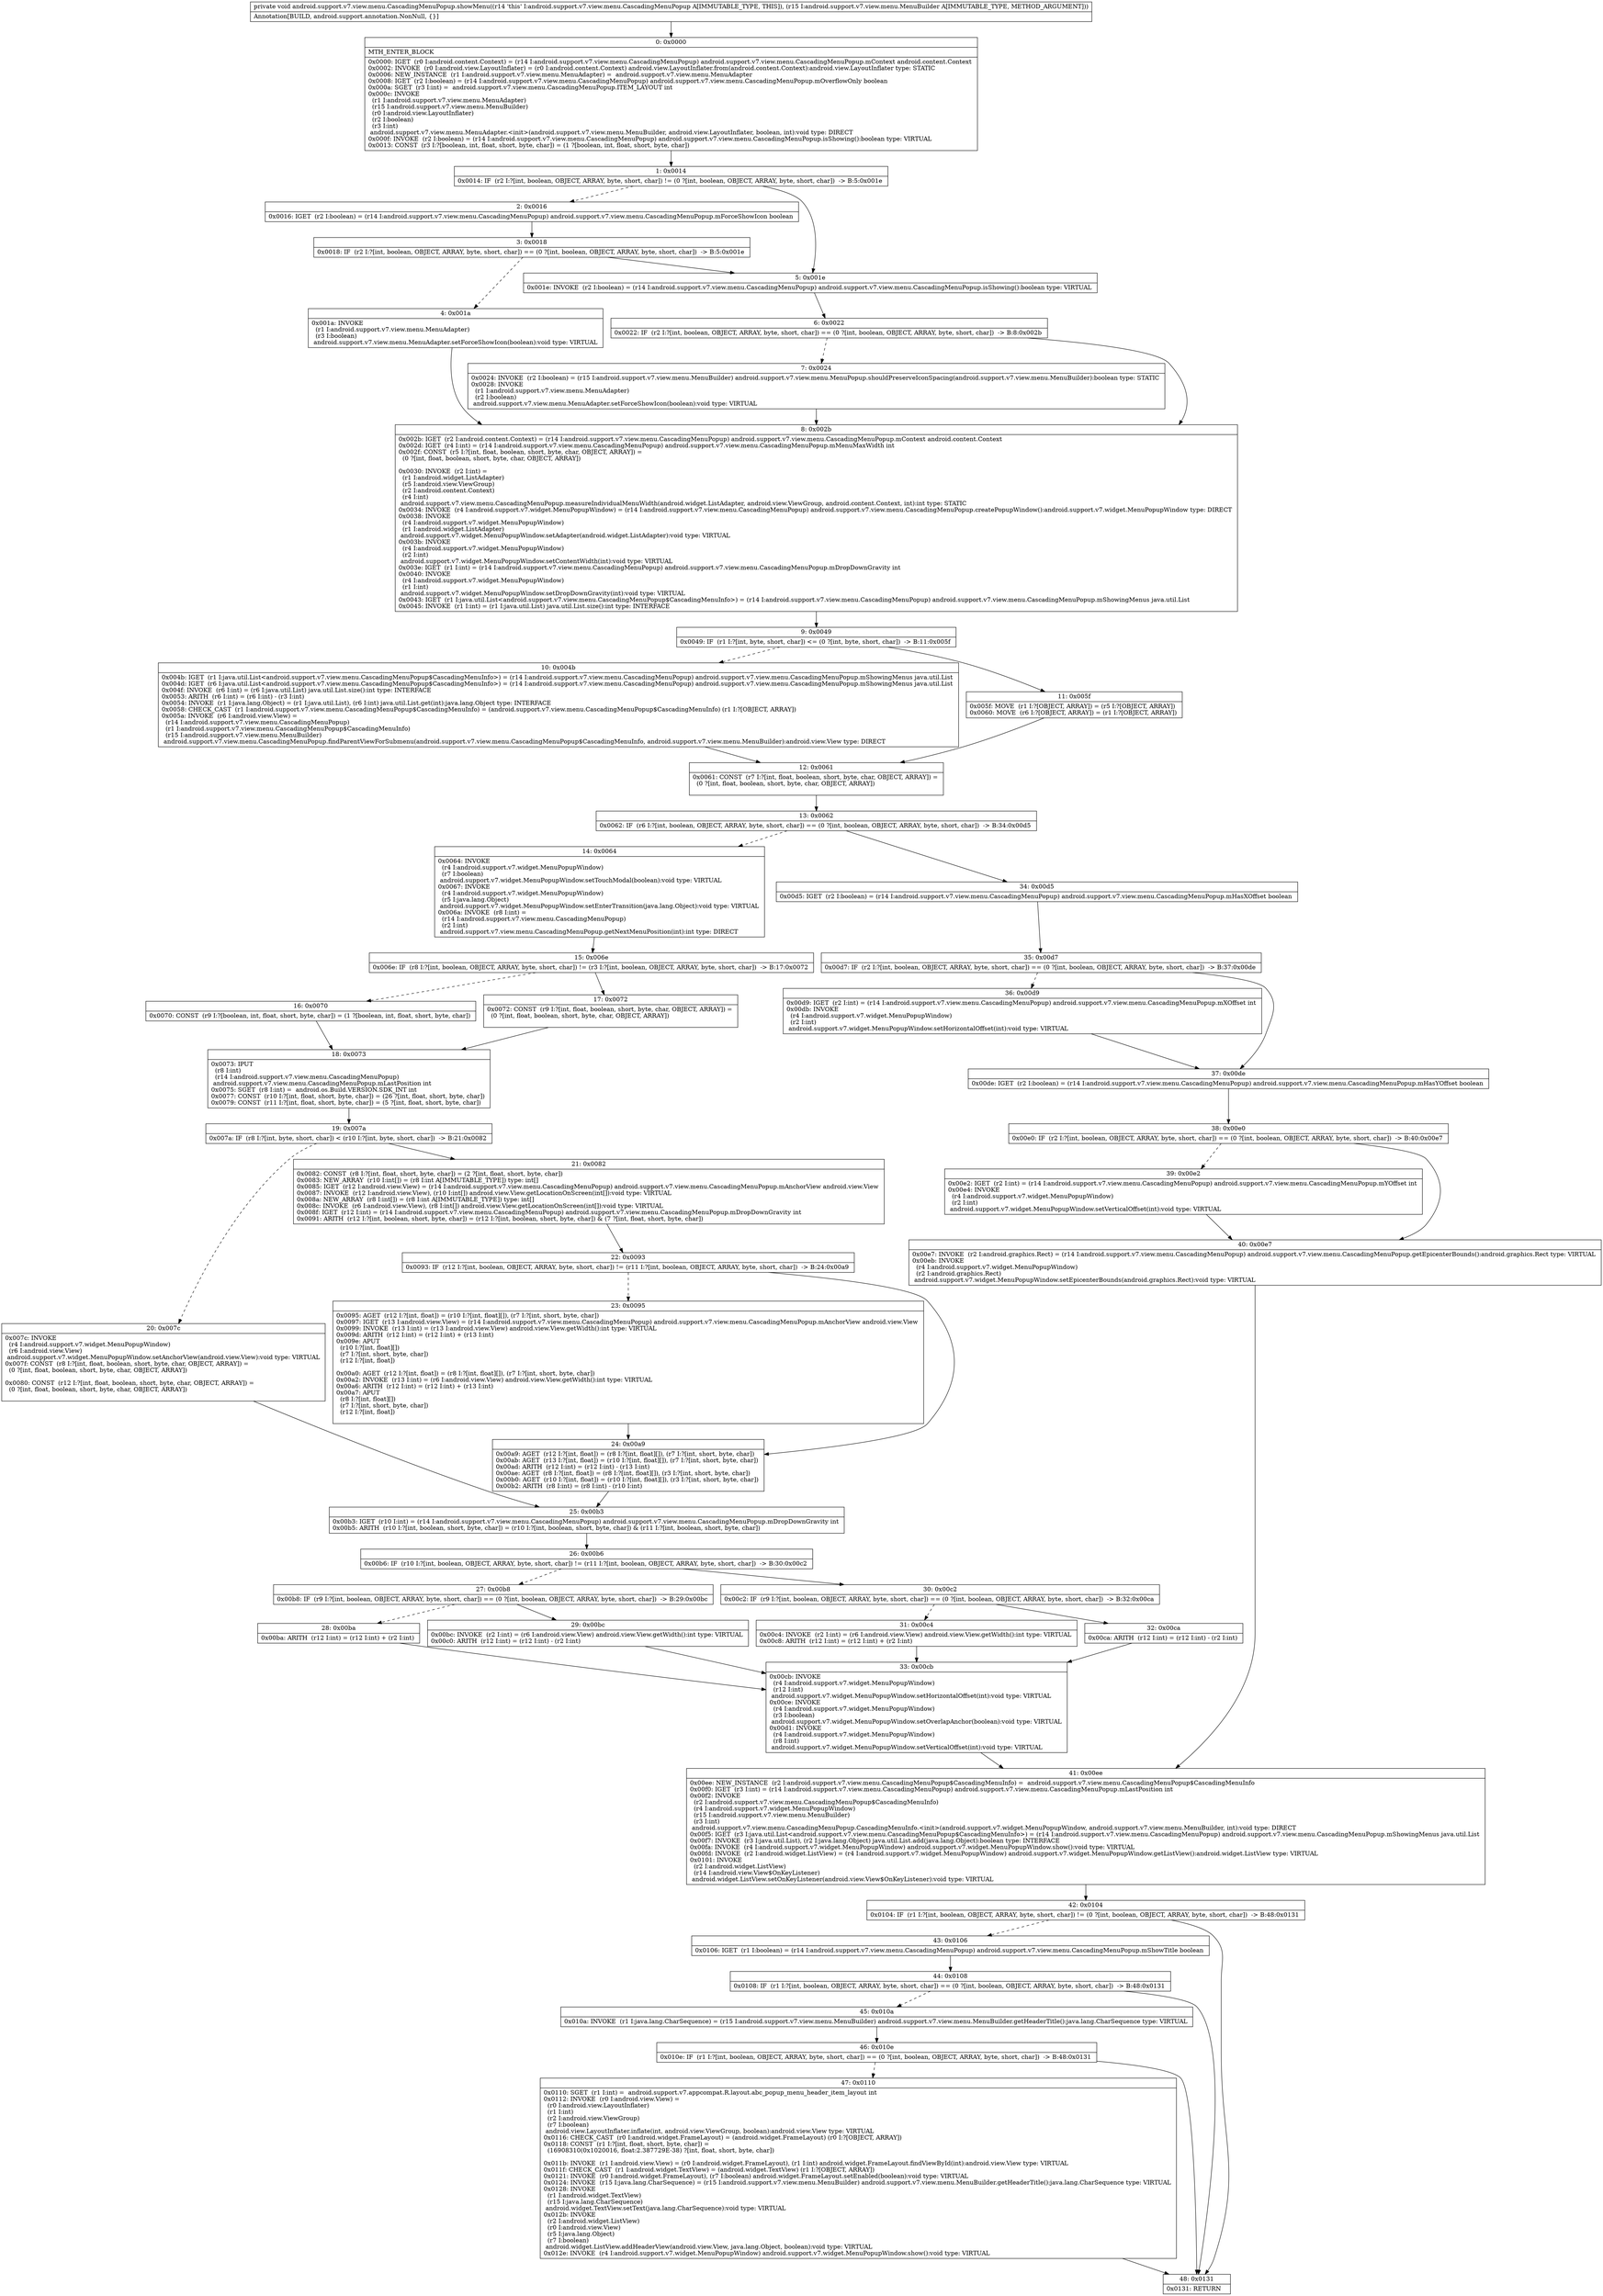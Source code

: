 digraph "CFG forandroid.support.v7.view.menu.CascadingMenuPopup.showMenu(Landroid\/support\/v7\/view\/menu\/MenuBuilder;)V" {
Node_0 [shape=record,label="{0\:\ 0x0000|MTH_ENTER_BLOCK\l|0x0000: IGET  (r0 I:android.content.Context) = (r14 I:android.support.v7.view.menu.CascadingMenuPopup) android.support.v7.view.menu.CascadingMenuPopup.mContext android.content.Context \l0x0002: INVOKE  (r0 I:android.view.LayoutInflater) = (r0 I:android.content.Context) android.view.LayoutInflater.from(android.content.Context):android.view.LayoutInflater type: STATIC \l0x0006: NEW_INSTANCE  (r1 I:android.support.v7.view.menu.MenuAdapter) =  android.support.v7.view.menu.MenuAdapter \l0x0008: IGET  (r2 I:boolean) = (r14 I:android.support.v7.view.menu.CascadingMenuPopup) android.support.v7.view.menu.CascadingMenuPopup.mOverflowOnly boolean \l0x000a: SGET  (r3 I:int) =  android.support.v7.view.menu.CascadingMenuPopup.ITEM_LAYOUT int \l0x000c: INVOKE  \l  (r1 I:android.support.v7.view.menu.MenuAdapter)\l  (r15 I:android.support.v7.view.menu.MenuBuilder)\l  (r0 I:android.view.LayoutInflater)\l  (r2 I:boolean)\l  (r3 I:int)\l android.support.v7.view.menu.MenuAdapter.\<init\>(android.support.v7.view.menu.MenuBuilder, android.view.LayoutInflater, boolean, int):void type: DIRECT \l0x000f: INVOKE  (r2 I:boolean) = (r14 I:android.support.v7.view.menu.CascadingMenuPopup) android.support.v7.view.menu.CascadingMenuPopup.isShowing():boolean type: VIRTUAL \l0x0013: CONST  (r3 I:?[boolean, int, float, short, byte, char]) = (1 ?[boolean, int, float, short, byte, char]) \l}"];
Node_1 [shape=record,label="{1\:\ 0x0014|0x0014: IF  (r2 I:?[int, boolean, OBJECT, ARRAY, byte, short, char]) != (0 ?[int, boolean, OBJECT, ARRAY, byte, short, char])  \-\> B:5:0x001e \l}"];
Node_2 [shape=record,label="{2\:\ 0x0016|0x0016: IGET  (r2 I:boolean) = (r14 I:android.support.v7.view.menu.CascadingMenuPopup) android.support.v7.view.menu.CascadingMenuPopup.mForceShowIcon boolean \l}"];
Node_3 [shape=record,label="{3\:\ 0x0018|0x0018: IF  (r2 I:?[int, boolean, OBJECT, ARRAY, byte, short, char]) == (0 ?[int, boolean, OBJECT, ARRAY, byte, short, char])  \-\> B:5:0x001e \l}"];
Node_4 [shape=record,label="{4\:\ 0x001a|0x001a: INVOKE  \l  (r1 I:android.support.v7.view.menu.MenuAdapter)\l  (r3 I:boolean)\l android.support.v7.view.menu.MenuAdapter.setForceShowIcon(boolean):void type: VIRTUAL \l}"];
Node_5 [shape=record,label="{5\:\ 0x001e|0x001e: INVOKE  (r2 I:boolean) = (r14 I:android.support.v7.view.menu.CascadingMenuPopup) android.support.v7.view.menu.CascadingMenuPopup.isShowing():boolean type: VIRTUAL \l}"];
Node_6 [shape=record,label="{6\:\ 0x0022|0x0022: IF  (r2 I:?[int, boolean, OBJECT, ARRAY, byte, short, char]) == (0 ?[int, boolean, OBJECT, ARRAY, byte, short, char])  \-\> B:8:0x002b \l}"];
Node_7 [shape=record,label="{7\:\ 0x0024|0x0024: INVOKE  (r2 I:boolean) = (r15 I:android.support.v7.view.menu.MenuBuilder) android.support.v7.view.menu.MenuPopup.shouldPreserveIconSpacing(android.support.v7.view.menu.MenuBuilder):boolean type: STATIC \l0x0028: INVOKE  \l  (r1 I:android.support.v7.view.menu.MenuAdapter)\l  (r2 I:boolean)\l android.support.v7.view.menu.MenuAdapter.setForceShowIcon(boolean):void type: VIRTUAL \l}"];
Node_8 [shape=record,label="{8\:\ 0x002b|0x002b: IGET  (r2 I:android.content.Context) = (r14 I:android.support.v7.view.menu.CascadingMenuPopup) android.support.v7.view.menu.CascadingMenuPopup.mContext android.content.Context \l0x002d: IGET  (r4 I:int) = (r14 I:android.support.v7.view.menu.CascadingMenuPopup) android.support.v7.view.menu.CascadingMenuPopup.mMenuMaxWidth int \l0x002f: CONST  (r5 I:?[int, float, boolean, short, byte, char, OBJECT, ARRAY]) = \l  (0 ?[int, float, boolean, short, byte, char, OBJECT, ARRAY])\l \l0x0030: INVOKE  (r2 I:int) = \l  (r1 I:android.widget.ListAdapter)\l  (r5 I:android.view.ViewGroup)\l  (r2 I:android.content.Context)\l  (r4 I:int)\l android.support.v7.view.menu.CascadingMenuPopup.measureIndividualMenuWidth(android.widget.ListAdapter, android.view.ViewGroup, android.content.Context, int):int type: STATIC \l0x0034: INVOKE  (r4 I:android.support.v7.widget.MenuPopupWindow) = (r14 I:android.support.v7.view.menu.CascadingMenuPopup) android.support.v7.view.menu.CascadingMenuPopup.createPopupWindow():android.support.v7.widget.MenuPopupWindow type: DIRECT \l0x0038: INVOKE  \l  (r4 I:android.support.v7.widget.MenuPopupWindow)\l  (r1 I:android.widget.ListAdapter)\l android.support.v7.widget.MenuPopupWindow.setAdapter(android.widget.ListAdapter):void type: VIRTUAL \l0x003b: INVOKE  \l  (r4 I:android.support.v7.widget.MenuPopupWindow)\l  (r2 I:int)\l android.support.v7.widget.MenuPopupWindow.setContentWidth(int):void type: VIRTUAL \l0x003e: IGET  (r1 I:int) = (r14 I:android.support.v7.view.menu.CascadingMenuPopup) android.support.v7.view.menu.CascadingMenuPopup.mDropDownGravity int \l0x0040: INVOKE  \l  (r4 I:android.support.v7.widget.MenuPopupWindow)\l  (r1 I:int)\l android.support.v7.widget.MenuPopupWindow.setDropDownGravity(int):void type: VIRTUAL \l0x0043: IGET  (r1 I:java.util.List\<android.support.v7.view.menu.CascadingMenuPopup$CascadingMenuInfo\>) = (r14 I:android.support.v7.view.menu.CascadingMenuPopup) android.support.v7.view.menu.CascadingMenuPopup.mShowingMenus java.util.List \l0x0045: INVOKE  (r1 I:int) = (r1 I:java.util.List) java.util.List.size():int type: INTERFACE \l}"];
Node_9 [shape=record,label="{9\:\ 0x0049|0x0049: IF  (r1 I:?[int, byte, short, char]) \<= (0 ?[int, byte, short, char])  \-\> B:11:0x005f \l}"];
Node_10 [shape=record,label="{10\:\ 0x004b|0x004b: IGET  (r1 I:java.util.List\<android.support.v7.view.menu.CascadingMenuPopup$CascadingMenuInfo\>) = (r14 I:android.support.v7.view.menu.CascadingMenuPopup) android.support.v7.view.menu.CascadingMenuPopup.mShowingMenus java.util.List \l0x004d: IGET  (r6 I:java.util.List\<android.support.v7.view.menu.CascadingMenuPopup$CascadingMenuInfo\>) = (r14 I:android.support.v7.view.menu.CascadingMenuPopup) android.support.v7.view.menu.CascadingMenuPopup.mShowingMenus java.util.List \l0x004f: INVOKE  (r6 I:int) = (r6 I:java.util.List) java.util.List.size():int type: INTERFACE \l0x0053: ARITH  (r6 I:int) = (r6 I:int) \- (r3 I:int) \l0x0054: INVOKE  (r1 I:java.lang.Object) = (r1 I:java.util.List), (r6 I:int) java.util.List.get(int):java.lang.Object type: INTERFACE \l0x0058: CHECK_CAST  (r1 I:android.support.v7.view.menu.CascadingMenuPopup$CascadingMenuInfo) = (android.support.v7.view.menu.CascadingMenuPopup$CascadingMenuInfo) (r1 I:?[OBJECT, ARRAY]) \l0x005a: INVOKE  (r6 I:android.view.View) = \l  (r14 I:android.support.v7.view.menu.CascadingMenuPopup)\l  (r1 I:android.support.v7.view.menu.CascadingMenuPopup$CascadingMenuInfo)\l  (r15 I:android.support.v7.view.menu.MenuBuilder)\l android.support.v7.view.menu.CascadingMenuPopup.findParentViewForSubmenu(android.support.v7.view.menu.CascadingMenuPopup$CascadingMenuInfo, android.support.v7.view.menu.MenuBuilder):android.view.View type: DIRECT \l}"];
Node_11 [shape=record,label="{11\:\ 0x005f|0x005f: MOVE  (r1 I:?[OBJECT, ARRAY]) = (r5 I:?[OBJECT, ARRAY]) \l0x0060: MOVE  (r6 I:?[OBJECT, ARRAY]) = (r1 I:?[OBJECT, ARRAY]) \l}"];
Node_12 [shape=record,label="{12\:\ 0x0061|0x0061: CONST  (r7 I:?[int, float, boolean, short, byte, char, OBJECT, ARRAY]) = \l  (0 ?[int, float, boolean, short, byte, char, OBJECT, ARRAY])\l \l}"];
Node_13 [shape=record,label="{13\:\ 0x0062|0x0062: IF  (r6 I:?[int, boolean, OBJECT, ARRAY, byte, short, char]) == (0 ?[int, boolean, OBJECT, ARRAY, byte, short, char])  \-\> B:34:0x00d5 \l}"];
Node_14 [shape=record,label="{14\:\ 0x0064|0x0064: INVOKE  \l  (r4 I:android.support.v7.widget.MenuPopupWindow)\l  (r7 I:boolean)\l android.support.v7.widget.MenuPopupWindow.setTouchModal(boolean):void type: VIRTUAL \l0x0067: INVOKE  \l  (r4 I:android.support.v7.widget.MenuPopupWindow)\l  (r5 I:java.lang.Object)\l android.support.v7.widget.MenuPopupWindow.setEnterTransition(java.lang.Object):void type: VIRTUAL \l0x006a: INVOKE  (r8 I:int) = \l  (r14 I:android.support.v7.view.menu.CascadingMenuPopup)\l  (r2 I:int)\l android.support.v7.view.menu.CascadingMenuPopup.getNextMenuPosition(int):int type: DIRECT \l}"];
Node_15 [shape=record,label="{15\:\ 0x006e|0x006e: IF  (r8 I:?[int, boolean, OBJECT, ARRAY, byte, short, char]) != (r3 I:?[int, boolean, OBJECT, ARRAY, byte, short, char])  \-\> B:17:0x0072 \l}"];
Node_16 [shape=record,label="{16\:\ 0x0070|0x0070: CONST  (r9 I:?[boolean, int, float, short, byte, char]) = (1 ?[boolean, int, float, short, byte, char]) \l}"];
Node_17 [shape=record,label="{17\:\ 0x0072|0x0072: CONST  (r9 I:?[int, float, boolean, short, byte, char, OBJECT, ARRAY]) = \l  (0 ?[int, float, boolean, short, byte, char, OBJECT, ARRAY])\l \l}"];
Node_18 [shape=record,label="{18\:\ 0x0073|0x0073: IPUT  \l  (r8 I:int)\l  (r14 I:android.support.v7.view.menu.CascadingMenuPopup)\l android.support.v7.view.menu.CascadingMenuPopup.mLastPosition int \l0x0075: SGET  (r8 I:int) =  android.os.Build.VERSION.SDK_INT int \l0x0077: CONST  (r10 I:?[int, float, short, byte, char]) = (26 ?[int, float, short, byte, char]) \l0x0079: CONST  (r11 I:?[int, float, short, byte, char]) = (5 ?[int, float, short, byte, char]) \l}"];
Node_19 [shape=record,label="{19\:\ 0x007a|0x007a: IF  (r8 I:?[int, byte, short, char]) \< (r10 I:?[int, byte, short, char])  \-\> B:21:0x0082 \l}"];
Node_20 [shape=record,label="{20\:\ 0x007c|0x007c: INVOKE  \l  (r4 I:android.support.v7.widget.MenuPopupWindow)\l  (r6 I:android.view.View)\l android.support.v7.widget.MenuPopupWindow.setAnchorView(android.view.View):void type: VIRTUAL \l0x007f: CONST  (r8 I:?[int, float, boolean, short, byte, char, OBJECT, ARRAY]) = \l  (0 ?[int, float, boolean, short, byte, char, OBJECT, ARRAY])\l \l0x0080: CONST  (r12 I:?[int, float, boolean, short, byte, char, OBJECT, ARRAY]) = \l  (0 ?[int, float, boolean, short, byte, char, OBJECT, ARRAY])\l \l}"];
Node_21 [shape=record,label="{21\:\ 0x0082|0x0082: CONST  (r8 I:?[int, float, short, byte, char]) = (2 ?[int, float, short, byte, char]) \l0x0083: NEW_ARRAY  (r10 I:int[]) = (r8 I:int A[IMMUTABLE_TYPE]) type: int[] \l0x0085: IGET  (r12 I:android.view.View) = (r14 I:android.support.v7.view.menu.CascadingMenuPopup) android.support.v7.view.menu.CascadingMenuPopup.mAnchorView android.view.View \l0x0087: INVOKE  (r12 I:android.view.View), (r10 I:int[]) android.view.View.getLocationOnScreen(int[]):void type: VIRTUAL \l0x008a: NEW_ARRAY  (r8 I:int[]) = (r8 I:int A[IMMUTABLE_TYPE]) type: int[] \l0x008c: INVOKE  (r6 I:android.view.View), (r8 I:int[]) android.view.View.getLocationOnScreen(int[]):void type: VIRTUAL \l0x008f: IGET  (r12 I:int) = (r14 I:android.support.v7.view.menu.CascadingMenuPopup) android.support.v7.view.menu.CascadingMenuPopup.mDropDownGravity int \l0x0091: ARITH  (r12 I:?[int, boolean, short, byte, char]) = (r12 I:?[int, boolean, short, byte, char]) & (7 ?[int, float, short, byte, char]) \l}"];
Node_22 [shape=record,label="{22\:\ 0x0093|0x0093: IF  (r12 I:?[int, boolean, OBJECT, ARRAY, byte, short, char]) != (r11 I:?[int, boolean, OBJECT, ARRAY, byte, short, char])  \-\> B:24:0x00a9 \l}"];
Node_23 [shape=record,label="{23\:\ 0x0095|0x0095: AGET  (r12 I:?[int, float]) = (r10 I:?[int, float][]), (r7 I:?[int, short, byte, char]) \l0x0097: IGET  (r13 I:android.view.View) = (r14 I:android.support.v7.view.menu.CascadingMenuPopup) android.support.v7.view.menu.CascadingMenuPopup.mAnchorView android.view.View \l0x0099: INVOKE  (r13 I:int) = (r13 I:android.view.View) android.view.View.getWidth():int type: VIRTUAL \l0x009d: ARITH  (r12 I:int) = (r12 I:int) + (r13 I:int) \l0x009e: APUT  \l  (r10 I:?[int, float][])\l  (r7 I:?[int, short, byte, char])\l  (r12 I:?[int, float])\l \l0x00a0: AGET  (r12 I:?[int, float]) = (r8 I:?[int, float][]), (r7 I:?[int, short, byte, char]) \l0x00a2: INVOKE  (r13 I:int) = (r6 I:android.view.View) android.view.View.getWidth():int type: VIRTUAL \l0x00a6: ARITH  (r12 I:int) = (r12 I:int) + (r13 I:int) \l0x00a7: APUT  \l  (r8 I:?[int, float][])\l  (r7 I:?[int, short, byte, char])\l  (r12 I:?[int, float])\l \l}"];
Node_24 [shape=record,label="{24\:\ 0x00a9|0x00a9: AGET  (r12 I:?[int, float]) = (r8 I:?[int, float][]), (r7 I:?[int, short, byte, char]) \l0x00ab: AGET  (r13 I:?[int, float]) = (r10 I:?[int, float][]), (r7 I:?[int, short, byte, char]) \l0x00ad: ARITH  (r12 I:int) = (r12 I:int) \- (r13 I:int) \l0x00ae: AGET  (r8 I:?[int, float]) = (r8 I:?[int, float][]), (r3 I:?[int, short, byte, char]) \l0x00b0: AGET  (r10 I:?[int, float]) = (r10 I:?[int, float][]), (r3 I:?[int, short, byte, char]) \l0x00b2: ARITH  (r8 I:int) = (r8 I:int) \- (r10 I:int) \l}"];
Node_25 [shape=record,label="{25\:\ 0x00b3|0x00b3: IGET  (r10 I:int) = (r14 I:android.support.v7.view.menu.CascadingMenuPopup) android.support.v7.view.menu.CascadingMenuPopup.mDropDownGravity int \l0x00b5: ARITH  (r10 I:?[int, boolean, short, byte, char]) = (r10 I:?[int, boolean, short, byte, char]) & (r11 I:?[int, boolean, short, byte, char]) \l}"];
Node_26 [shape=record,label="{26\:\ 0x00b6|0x00b6: IF  (r10 I:?[int, boolean, OBJECT, ARRAY, byte, short, char]) != (r11 I:?[int, boolean, OBJECT, ARRAY, byte, short, char])  \-\> B:30:0x00c2 \l}"];
Node_27 [shape=record,label="{27\:\ 0x00b8|0x00b8: IF  (r9 I:?[int, boolean, OBJECT, ARRAY, byte, short, char]) == (0 ?[int, boolean, OBJECT, ARRAY, byte, short, char])  \-\> B:29:0x00bc \l}"];
Node_28 [shape=record,label="{28\:\ 0x00ba|0x00ba: ARITH  (r12 I:int) = (r12 I:int) + (r2 I:int) \l}"];
Node_29 [shape=record,label="{29\:\ 0x00bc|0x00bc: INVOKE  (r2 I:int) = (r6 I:android.view.View) android.view.View.getWidth():int type: VIRTUAL \l0x00c0: ARITH  (r12 I:int) = (r12 I:int) \- (r2 I:int) \l}"];
Node_30 [shape=record,label="{30\:\ 0x00c2|0x00c2: IF  (r9 I:?[int, boolean, OBJECT, ARRAY, byte, short, char]) == (0 ?[int, boolean, OBJECT, ARRAY, byte, short, char])  \-\> B:32:0x00ca \l}"];
Node_31 [shape=record,label="{31\:\ 0x00c4|0x00c4: INVOKE  (r2 I:int) = (r6 I:android.view.View) android.view.View.getWidth():int type: VIRTUAL \l0x00c8: ARITH  (r12 I:int) = (r12 I:int) + (r2 I:int) \l}"];
Node_32 [shape=record,label="{32\:\ 0x00ca|0x00ca: ARITH  (r12 I:int) = (r12 I:int) \- (r2 I:int) \l}"];
Node_33 [shape=record,label="{33\:\ 0x00cb|0x00cb: INVOKE  \l  (r4 I:android.support.v7.widget.MenuPopupWindow)\l  (r12 I:int)\l android.support.v7.widget.MenuPopupWindow.setHorizontalOffset(int):void type: VIRTUAL \l0x00ce: INVOKE  \l  (r4 I:android.support.v7.widget.MenuPopupWindow)\l  (r3 I:boolean)\l android.support.v7.widget.MenuPopupWindow.setOverlapAnchor(boolean):void type: VIRTUAL \l0x00d1: INVOKE  \l  (r4 I:android.support.v7.widget.MenuPopupWindow)\l  (r8 I:int)\l android.support.v7.widget.MenuPopupWindow.setVerticalOffset(int):void type: VIRTUAL \l}"];
Node_34 [shape=record,label="{34\:\ 0x00d5|0x00d5: IGET  (r2 I:boolean) = (r14 I:android.support.v7.view.menu.CascadingMenuPopup) android.support.v7.view.menu.CascadingMenuPopup.mHasXOffset boolean \l}"];
Node_35 [shape=record,label="{35\:\ 0x00d7|0x00d7: IF  (r2 I:?[int, boolean, OBJECT, ARRAY, byte, short, char]) == (0 ?[int, boolean, OBJECT, ARRAY, byte, short, char])  \-\> B:37:0x00de \l}"];
Node_36 [shape=record,label="{36\:\ 0x00d9|0x00d9: IGET  (r2 I:int) = (r14 I:android.support.v7.view.menu.CascadingMenuPopup) android.support.v7.view.menu.CascadingMenuPopup.mXOffset int \l0x00db: INVOKE  \l  (r4 I:android.support.v7.widget.MenuPopupWindow)\l  (r2 I:int)\l android.support.v7.widget.MenuPopupWindow.setHorizontalOffset(int):void type: VIRTUAL \l}"];
Node_37 [shape=record,label="{37\:\ 0x00de|0x00de: IGET  (r2 I:boolean) = (r14 I:android.support.v7.view.menu.CascadingMenuPopup) android.support.v7.view.menu.CascadingMenuPopup.mHasYOffset boolean \l}"];
Node_38 [shape=record,label="{38\:\ 0x00e0|0x00e0: IF  (r2 I:?[int, boolean, OBJECT, ARRAY, byte, short, char]) == (0 ?[int, boolean, OBJECT, ARRAY, byte, short, char])  \-\> B:40:0x00e7 \l}"];
Node_39 [shape=record,label="{39\:\ 0x00e2|0x00e2: IGET  (r2 I:int) = (r14 I:android.support.v7.view.menu.CascadingMenuPopup) android.support.v7.view.menu.CascadingMenuPopup.mYOffset int \l0x00e4: INVOKE  \l  (r4 I:android.support.v7.widget.MenuPopupWindow)\l  (r2 I:int)\l android.support.v7.widget.MenuPopupWindow.setVerticalOffset(int):void type: VIRTUAL \l}"];
Node_40 [shape=record,label="{40\:\ 0x00e7|0x00e7: INVOKE  (r2 I:android.graphics.Rect) = (r14 I:android.support.v7.view.menu.CascadingMenuPopup) android.support.v7.view.menu.CascadingMenuPopup.getEpicenterBounds():android.graphics.Rect type: VIRTUAL \l0x00eb: INVOKE  \l  (r4 I:android.support.v7.widget.MenuPopupWindow)\l  (r2 I:android.graphics.Rect)\l android.support.v7.widget.MenuPopupWindow.setEpicenterBounds(android.graphics.Rect):void type: VIRTUAL \l}"];
Node_41 [shape=record,label="{41\:\ 0x00ee|0x00ee: NEW_INSTANCE  (r2 I:android.support.v7.view.menu.CascadingMenuPopup$CascadingMenuInfo) =  android.support.v7.view.menu.CascadingMenuPopup$CascadingMenuInfo \l0x00f0: IGET  (r3 I:int) = (r14 I:android.support.v7.view.menu.CascadingMenuPopup) android.support.v7.view.menu.CascadingMenuPopup.mLastPosition int \l0x00f2: INVOKE  \l  (r2 I:android.support.v7.view.menu.CascadingMenuPopup$CascadingMenuInfo)\l  (r4 I:android.support.v7.widget.MenuPopupWindow)\l  (r15 I:android.support.v7.view.menu.MenuBuilder)\l  (r3 I:int)\l android.support.v7.view.menu.CascadingMenuPopup.CascadingMenuInfo.\<init\>(android.support.v7.widget.MenuPopupWindow, android.support.v7.view.menu.MenuBuilder, int):void type: DIRECT \l0x00f5: IGET  (r3 I:java.util.List\<android.support.v7.view.menu.CascadingMenuPopup$CascadingMenuInfo\>) = (r14 I:android.support.v7.view.menu.CascadingMenuPopup) android.support.v7.view.menu.CascadingMenuPopup.mShowingMenus java.util.List \l0x00f7: INVOKE  (r3 I:java.util.List), (r2 I:java.lang.Object) java.util.List.add(java.lang.Object):boolean type: INTERFACE \l0x00fa: INVOKE  (r4 I:android.support.v7.widget.MenuPopupWindow) android.support.v7.widget.MenuPopupWindow.show():void type: VIRTUAL \l0x00fd: INVOKE  (r2 I:android.widget.ListView) = (r4 I:android.support.v7.widget.MenuPopupWindow) android.support.v7.widget.MenuPopupWindow.getListView():android.widget.ListView type: VIRTUAL \l0x0101: INVOKE  \l  (r2 I:android.widget.ListView)\l  (r14 I:android.view.View$OnKeyListener)\l android.widget.ListView.setOnKeyListener(android.view.View$OnKeyListener):void type: VIRTUAL \l}"];
Node_42 [shape=record,label="{42\:\ 0x0104|0x0104: IF  (r1 I:?[int, boolean, OBJECT, ARRAY, byte, short, char]) != (0 ?[int, boolean, OBJECT, ARRAY, byte, short, char])  \-\> B:48:0x0131 \l}"];
Node_43 [shape=record,label="{43\:\ 0x0106|0x0106: IGET  (r1 I:boolean) = (r14 I:android.support.v7.view.menu.CascadingMenuPopup) android.support.v7.view.menu.CascadingMenuPopup.mShowTitle boolean \l}"];
Node_44 [shape=record,label="{44\:\ 0x0108|0x0108: IF  (r1 I:?[int, boolean, OBJECT, ARRAY, byte, short, char]) == (0 ?[int, boolean, OBJECT, ARRAY, byte, short, char])  \-\> B:48:0x0131 \l}"];
Node_45 [shape=record,label="{45\:\ 0x010a|0x010a: INVOKE  (r1 I:java.lang.CharSequence) = (r15 I:android.support.v7.view.menu.MenuBuilder) android.support.v7.view.menu.MenuBuilder.getHeaderTitle():java.lang.CharSequence type: VIRTUAL \l}"];
Node_46 [shape=record,label="{46\:\ 0x010e|0x010e: IF  (r1 I:?[int, boolean, OBJECT, ARRAY, byte, short, char]) == (0 ?[int, boolean, OBJECT, ARRAY, byte, short, char])  \-\> B:48:0x0131 \l}"];
Node_47 [shape=record,label="{47\:\ 0x0110|0x0110: SGET  (r1 I:int) =  android.support.v7.appcompat.R.layout.abc_popup_menu_header_item_layout int \l0x0112: INVOKE  (r0 I:android.view.View) = \l  (r0 I:android.view.LayoutInflater)\l  (r1 I:int)\l  (r2 I:android.view.ViewGroup)\l  (r7 I:boolean)\l android.view.LayoutInflater.inflate(int, android.view.ViewGroup, boolean):android.view.View type: VIRTUAL \l0x0116: CHECK_CAST  (r0 I:android.widget.FrameLayout) = (android.widget.FrameLayout) (r0 I:?[OBJECT, ARRAY]) \l0x0118: CONST  (r1 I:?[int, float, short, byte, char]) = \l  (16908310(0x1020016, float:2.387729E\-38) ?[int, float, short, byte, char])\l \l0x011b: INVOKE  (r1 I:android.view.View) = (r0 I:android.widget.FrameLayout), (r1 I:int) android.widget.FrameLayout.findViewById(int):android.view.View type: VIRTUAL \l0x011f: CHECK_CAST  (r1 I:android.widget.TextView) = (android.widget.TextView) (r1 I:?[OBJECT, ARRAY]) \l0x0121: INVOKE  (r0 I:android.widget.FrameLayout), (r7 I:boolean) android.widget.FrameLayout.setEnabled(boolean):void type: VIRTUAL \l0x0124: INVOKE  (r15 I:java.lang.CharSequence) = (r15 I:android.support.v7.view.menu.MenuBuilder) android.support.v7.view.menu.MenuBuilder.getHeaderTitle():java.lang.CharSequence type: VIRTUAL \l0x0128: INVOKE  \l  (r1 I:android.widget.TextView)\l  (r15 I:java.lang.CharSequence)\l android.widget.TextView.setText(java.lang.CharSequence):void type: VIRTUAL \l0x012b: INVOKE  \l  (r2 I:android.widget.ListView)\l  (r0 I:android.view.View)\l  (r5 I:java.lang.Object)\l  (r7 I:boolean)\l android.widget.ListView.addHeaderView(android.view.View, java.lang.Object, boolean):void type: VIRTUAL \l0x012e: INVOKE  (r4 I:android.support.v7.widget.MenuPopupWindow) android.support.v7.widget.MenuPopupWindow.show():void type: VIRTUAL \l}"];
Node_48 [shape=record,label="{48\:\ 0x0131|0x0131: RETURN   \l}"];
MethodNode[shape=record,label="{private void android.support.v7.view.menu.CascadingMenuPopup.showMenu((r14 'this' I:android.support.v7.view.menu.CascadingMenuPopup A[IMMUTABLE_TYPE, THIS]), (r15 I:android.support.v7.view.menu.MenuBuilder A[IMMUTABLE_TYPE, METHOD_ARGUMENT]))  | Annotation[BUILD, android.support.annotation.NonNull, \{\}]\l}"];
MethodNode -> Node_0;
Node_0 -> Node_1;
Node_1 -> Node_2[style=dashed];
Node_1 -> Node_5;
Node_2 -> Node_3;
Node_3 -> Node_4[style=dashed];
Node_3 -> Node_5;
Node_4 -> Node_8;
Node_5 -> Node_6;
Node_6 -> Node_7[style=dashed];
Node_6 -> Node_8;
Node_7 -> Node_8;
Node_8 -> Node_9;
Node_9 -> Node_10[style=dashed];
Node_9 -> Node_11;
Node_10 -> Node_12;
Node_11 -> Node_12;
Node_12 -> Node_13;
Node_13 -> Node_14[style=dashed];
Node_13 -> Node_34;
Node_14 -> Node_15;
Node_15 -> Node_16[style=dashed];
Node_15 -> Node_17;
Node_16 -> Node_18;
Node_17 -> Node_18;
Node_18 -> Node_19;
Node_19 -> Node_20[style=dashed];
Node_19 -> Node_21;
Node_20 -> Node_25;
Node_21 -> Node_22;
Node_22 -> Node_23[style=dashed];
Node_22 -> Node_24;
Node_23 -> Node_24;
Node_24 -> Node_25;
Node_25 -> Node_26;
Node_26 -> Node_27[style=dashed];
Node_26 -> Node_30;
Node_27 -> Node_28[style=dashed];
Node_27 -> Node_29;
Node_28 -> Node_33;
Node_29 -> Node_33;
Node_30 -> Node_31[style=dashed];
Node_30 -> Node_32;
Node_31 -> Node_33;
Node_32 -> Node_33;
Node_33 -> Node_41;
Node_34 -> Node_35;
Node_35 -> Node_36[style=dashed];
Node_35 -> Node_37;
Node_36 -> Node_37;
Node_37 -> Node_38;
Node_38 -> Node_39[style=dashed];
Node_38 -> Node_40;
Node_39 -> Node_40;
Node_40 -> Node_41;
Node_41 -> Node_42;
Node_42 -> Node_43[style=dashed];
Node_42 -> Node_48;
Node_43 -> Node_44;
Node_44 -> Node_45[style=dashed];
Node_44 -> Node_48;
Node_45 -> Node_46;
Node_46 -> Node_47[style=dashed];
Node_46 -> Node_48;
Node_47 -> Node_48;
}

